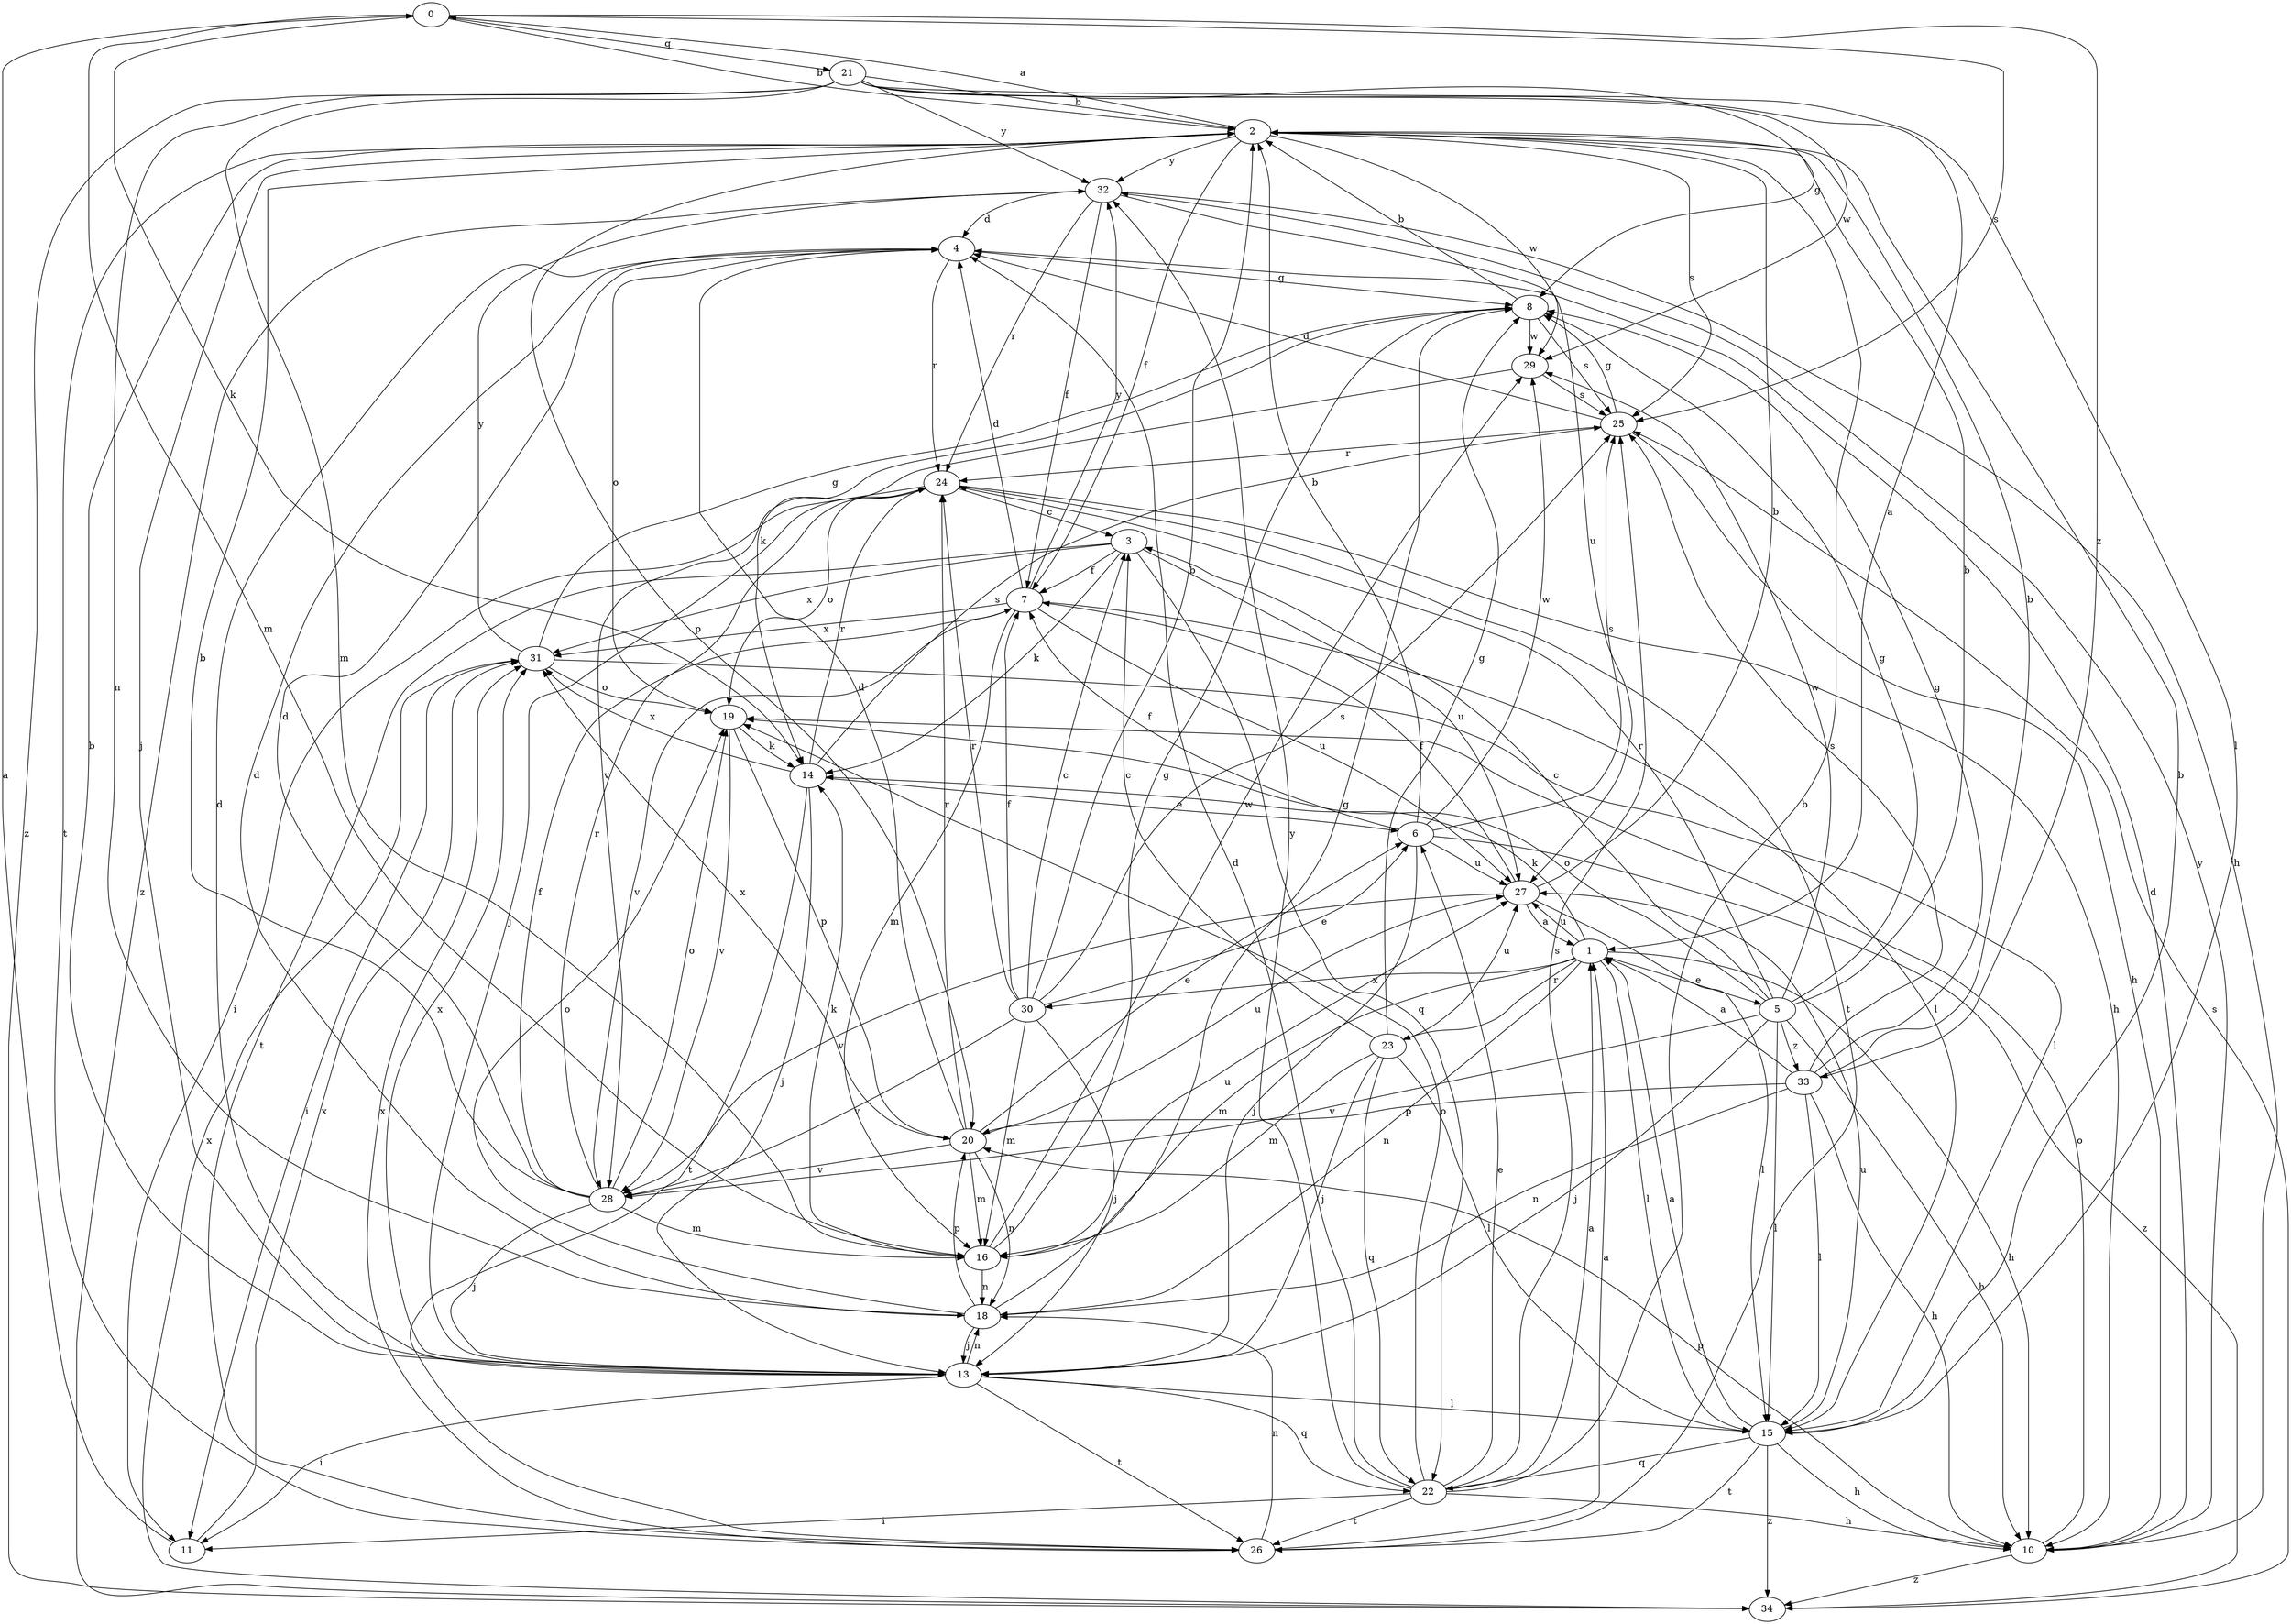 strict digraph  {
0;
1;
2;
3;
4;
5;
6;
7;
8;
10;
11;
13;
14;
15;
16;
18;
19;
20;
21;
22;
23;
24;
25;
26;
27;
28;
29;
30;
31;
32;
33;
34;
0 -> 2  [label=b];
0 -> 14  [label=k];
0 -> 16  [label=m];
0 -> 21  [label=q];
0 -> 25  [label=s];
0 -> 33  [label=z];
1 -> 5  [label=e];
1 -> 10  [label=h];
1 -> 14  [label=k];
1 -> 15  [label=l];
1 -> 16  [label=m];
1 -> 18  [label=n];
1 -> 23  [label=r];
1 -> 27  [label=u];
1 -> 30  [label=x];
2 -> 0  [label=a];
2 -> 7  [label=f];
2 -> 13  [label=j];
2 -> 20  [label=p];
2 -> 25  [label=s];
2 -> 26  [label=t];
2 -> 29  [label=w];
2 -> 32  [label=y];
3 -> 7  [label=f];
3 -> 14  [label=k];
3 -> 22  [label=q];
3 -> 26  [label=t];
3 -> 27  [label=u];
3 -> 31  [label=x];
4 -> 8  [label=g];
4 -> 19  [label=o];
4 -> 24  [label=r];
5 -> 2  [label=b];
5 -> 3  [label=c];
5 -> 8  [label=g];
5 -> 10  [label=h];
5 -> 13  [label=j];
5 -> 15  [label=l];
5 -> 19  [label=o];
5 -> 24  [label=r];
5 -> 28  [label=v];
5 -> 29  [label=w];
5 -> 33  [label=z];
6 -> 2  [label=b];
6 -> 7  [label=f];
6 -> 13  [label=j];
6 -> 25  [label=s];
6 -> 27  [label=u];
6 -> 29  [label=w];
6 -> 34  [label=z];
7 -> 4  [label=d];
7 -> 15  [label=l];
7 -> 16  [label=m];
7 -> 27  [label=u];
7 -> 28  [label=v];
7 -> 31  [label=x];
7 -> 32  [label=y];
8 -> 2  [label=b];
8 -> 14  [label=k];
8 -> 25  [label=s];
8 -> 29  [label=w];
10 -> 4  [label=d];
10 -> 19  [label=o];
10 -> 20  [label=p];
10 -> 32  [label=y];
10 -> 34  [label=z];
11 -> 0  [label=a];
11 -> 31  [label=x];
13 -> 2  [label=b];
13 -> 4  [label=d];
13 -> 11  [label=i];
13 -> 15  [label=l];
13 -> 18  [label=n];
13 -> 22  [label=q];
13 -> 26  [label=t];
13 -> 31  [label=x];
14 -> 6  [label=e];
14 -> 13  [label=j];
14 -> 24  [label=r];
14 -> 25  [label=s];
14 -> 26  [label=t];
14 -> 31  [label=x];
15 -> 1  [label=a];
15 -> 2  [label=b];
15 -> 10  [label=h];
15 -> 22  [label=q];
15 -> 26  [label=t];
15 -> 27  [label=u];
15 -> 34  [label=z];
16 -> 8  [label=g];
16 -> 14  [label=k];
16 -> 18  [label=n];
16 -> 27  [label=u];
16 -> 29  [label=w];
18 -> 4  [label=d];
18 -> 8  [label=g];
18 -> 13  [label=j];
18 -> 19  [label=o];
18 -> 20  [label=p];
19 -> 14  [label=k];
19 -> 20  [label=p];
19 -> 28  [label=v];
20 -> 4  [label=d];
20 -> 6  [label=e];
20 -> 16  [label=m];
20 -> 18  [label=n];
20 -> 24  [label=r];
20 -> 27  [label=u];
20 -> 28  [label=v];
20 -> 31  [label=x];
21 -> 1  [label=a];
21 -> 2  [label=b];
21 -> 8  [label=g];
21 -> 15  [label=l];
21 -> 16  [label=m];
21 -> 18  [label=n];
21 -> 29  [label=w];
21 -> 32  [label=y];
21 -> 34  [label=z];
22 -> 1  [label=a];
22 -> 2  [label=b];
22 -> 4  [label=d];
22 -> 6  [label=e];
22 -> 10  [label=h];
22 -> 11  [label=i];
22 -> 19  [label=o];
22 -> 25  [label=s];
22 -> 26  [label=t];
22 -> 32  [label=y];
23 -> 3  [label=c];
23 -> 8  [label=g];
23 -> 13  [label=j];
23 -> 15  [label=l];
23 -> 16  [label=m];
23 -> 22  [label=q];
23 -> 27  [label=u];
24 -> 3  [label=c];
24 -> 10  [label=h];
24 -> 11  [label=i];
24 -> 13  [label=j];
24 -> 19  [label=o];
24 -> 26  [label=t];
25 -> 4  [label=d];
25 -> 8  [label=g];
25 -> 10  [label=h];
25 -> 24  [label=r];
26 -> 1  [label=a];
26 -> 18  [label=n];
26 -> 31  [label=x];
27 -> 1  [label=a];
27 -> 2  [label=b];
27 -> 7  [label=f];
27 -> 15  [label=l];
27 -> 28  [label=v];
28 -> 2  [label=b];
28 -> 4  [label=d];
28 -> 7  [label=f];
28 -> 13  [label=j];
28 -> 16  [label=m];
28 -> 19  [label=o];
28 -> 24  [label=r];
29 -> 25  [label=s];
29 -> 28  [label=v];
30 -> 2  [label=b];
30 -> 3  [label=c];
30 -> 6  [label=e];
30 -> 7  [label=f];
30 -> 13  [label=j];
30 -> 16  [label=m];
30 -> 24  [label=r];
30 -> 25  [label=s];
30 -> 28  [label=v];
31 -> 8  [label=g];
31 -> 11  [label=i];
31 -> 15  [label=l];
31 -> 19  [label=o];
31 -> 32  [label=y];
32 -> 4  [label=d];
32 -> 7  [label=f];
32 -> 10  [label=h];
32 -> 24  [label=r];
32 -> 27  [label=u];
32 -> 34  [label=z];
33 -> 1  [label=a];
33 -> 2  [label=b];
33 -> 8  [label=g];
33 -> 10  [label=h];
33 -> 15  [label=l];
33 -> 18  [label=n];
33 -> 20  [label=p];
33 -> 25  [label=s];
34 -> 25  [label=s];
34 -> 31  [label=x];
}
